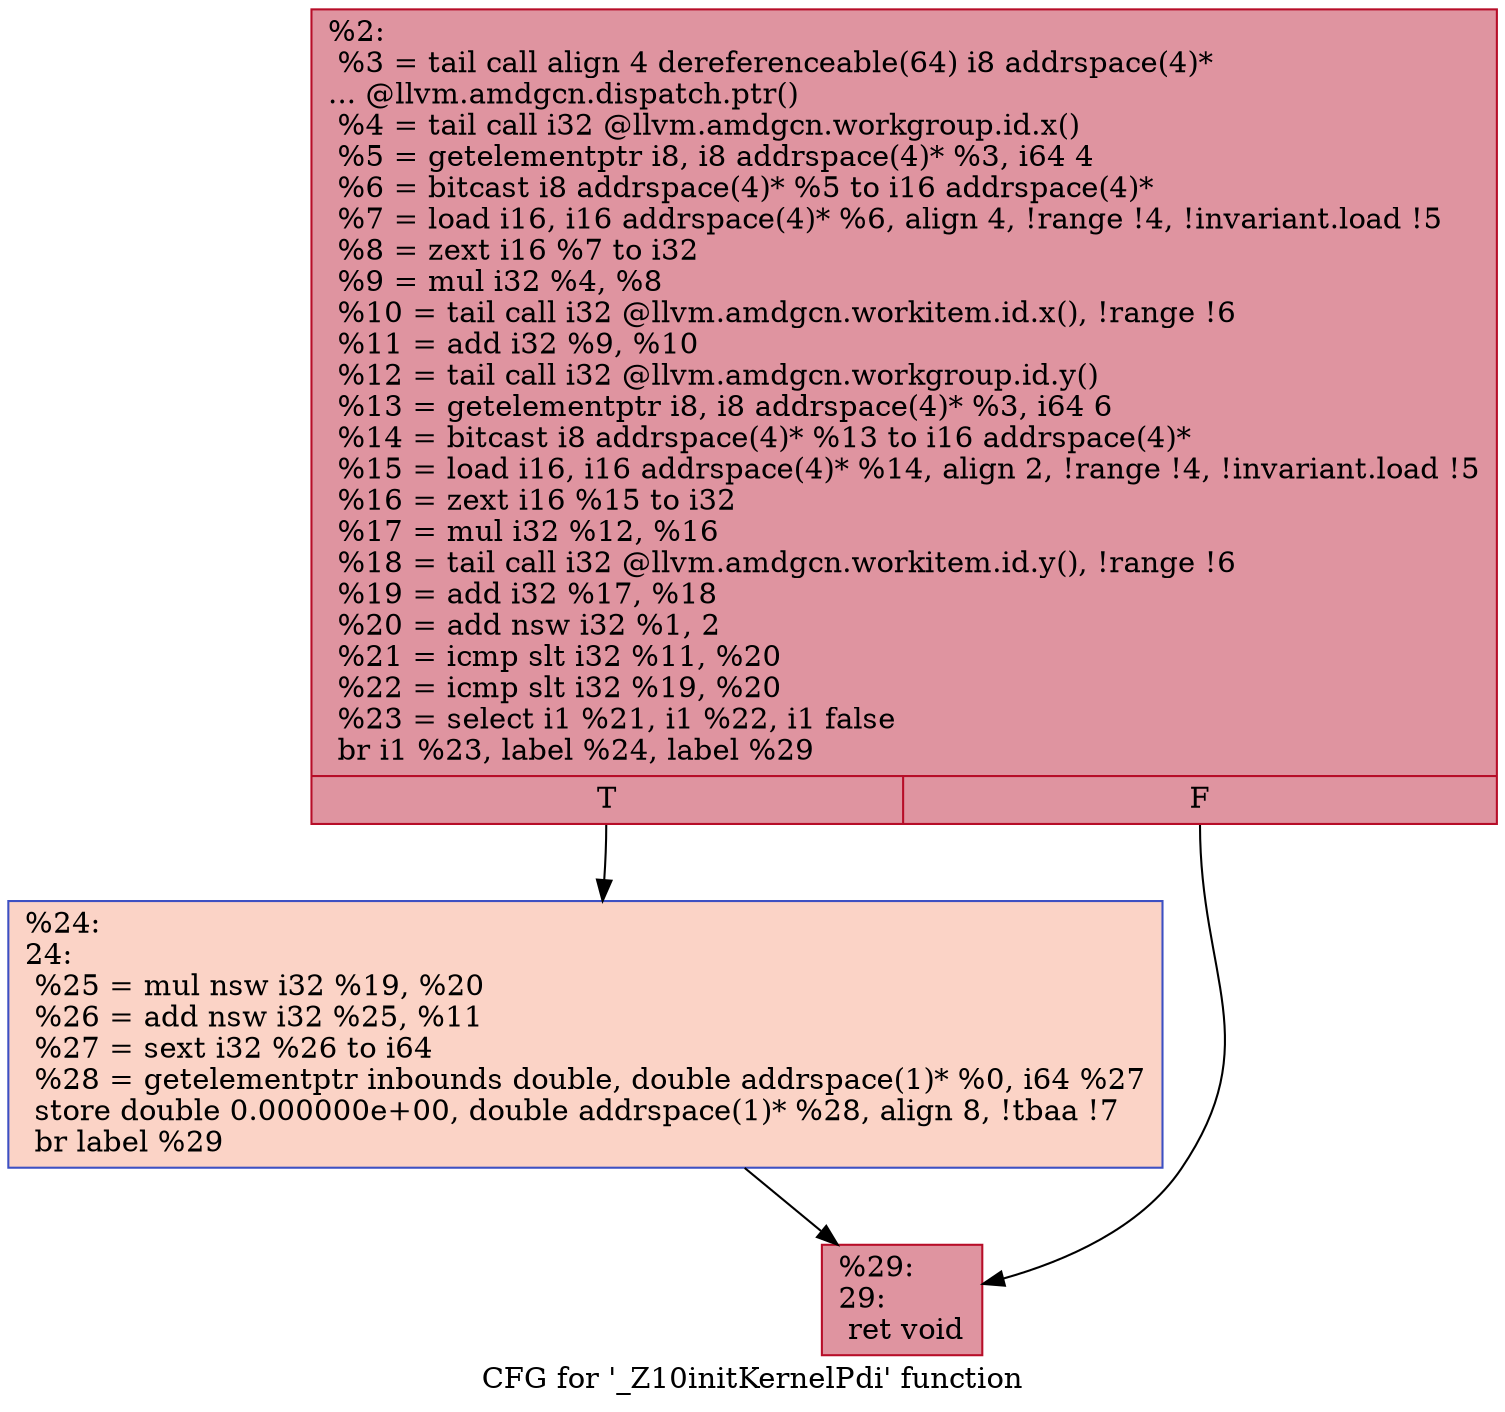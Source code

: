 digraph "CFG for '_Z10initKernelPdi' function" {
	label="CFG for '_Z10initKernelPdi' function";

	Node0x5ba41f0 [shape=record,color="#b70d28ff", style=filled, fillcolor="#b70d2870",label="{%2:\l  %3 = tail call align 4 dereferenceable(64) i8 addrspace(4)*\l... @llvm.amdgcn.dispatch.ptr()\l  %4 = tail call i32 @llvm.amdgcn.workgroup.id.x()\l  %5 = getelementptr i8, i8 addrspace(4)* %3, i64 4\l  %6 = bitcast i8 addrspace(4)* %5 to i16 addrspace(4)*\l  %7 = load i16, i16 addrspace(4)* %6, align 4, !range !4, !invariant.load !5\l  %8 = zext i16 %7 to i32\l  %9 = mul i32 %4, %8\l  %10 = tail call i32 @llvm.amdgcn.workitem.id.x(), !range !6\l  %11 = add i32 %9, %10\l  %12 = tail call i32 @llvm.amdgcn.workgroup.id.y()\l  %13 = getelementptr i8, i8 addrspace(4)* %3, i64 6\l  %14 = bitcast i8 addrspace(4)* %13 to i16 addrspace(4)*\l  %15 = load i16, i16 addrspace(4)* %14, align 2, !range !4, !invariant.load !5\l  %16 = zext i16 %15 to i32\l  %17 = mul i32 %12, %16\l  %18 = tail call i32 @llvm.amdgcn.workitem.id.y(), !range !6\l  %19 = add i32 %17, %18\l  %20 = add nsw i32 %1, 2\l  %21 = icmp slt i32 %11, %20\l  %22 = icmp slt i32 %19, %20\l  %23 = select i1 %21, i1 %22, i1 false\l  br i1 %23, label %24, label %29\l|{<s0>T|<s1>F}}"];
	Node0x5ba41f0:s0 -> Node0x5ba7d40;
	Node0x5ba41f0:s1 -> Node0x5ba7dd0;
	Node0x5ba7d40 [shape=record,color="#3d50c3ff", style=filled, fillcolor="#f59c7d70",label="{%24:\l24:                                               \l  %25 = mul nsw i32 %19, %20\l  %26 = add nsw i32 %25, %11\l  %27 = sext i32 %26 to i64\l  %28 = getelementptr inbounds double, double addrspace(1)* %0, i64 %27\l  store double 0.000000e+00, double addrspace(1)* %28, align 8, !tbaa !7\l  br label %29\l}"];
	Node0x5ba7d40 -> Node0x5ba7dd0;
	Node0x5ba7dd0 [shape=record,color="#b70d28ff", style=filled, fillcolor="#b70d2870",label="{%29:\l29:                                               \l  ret void\l}"];
}
